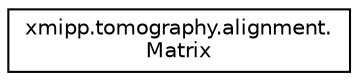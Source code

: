 digraph "Graphical Class Hierarchy"
{
  edge [fontname="Helvetica",fontsize="10",labelfontname="Helvetica",labelfontsize="10"];
  node [fontname="Helvetica",fontsize="10",shape=record];
  rankdir="LR";
  Node0 [label="xmipp.tomography.alignment.\lMatrix",height=0.2,width=0.4,color="black", fillcolor="white", style="filled",URL="$classxmipp_1_1tomography_1_1alignment_1_1Matrix.html"];
}
